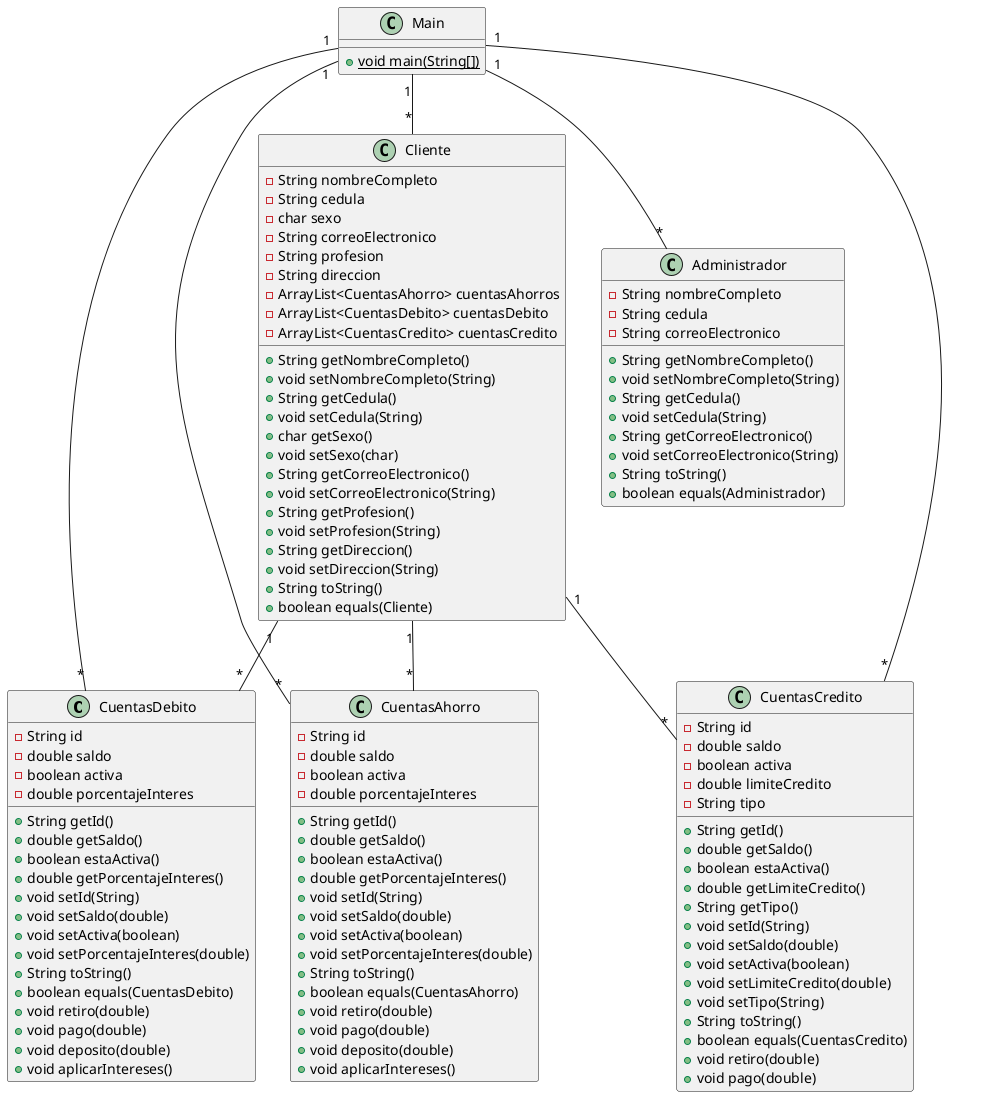@startuml
class CuentasDebito {
- String id
- double saldo
- boolean activa
- double porcentajeInteres
+ String getId()
+ double getSaldo()
+ boolean estaActiva()
+ double getPorcentajeInteres()
+ void setId(String)
+ void setSaldo(double)
+ void setActiva(boolean)
+ void setPorcentajeInteres(double)
+ String toString()
+ boolean equals(CuentasDebito)
+ void retiro(double)
+ void pago(double)
+ void deposito(double)
+ void aplicarIntereses()
}


class Administrador {
- String nombreCompleto
- String cedula
- String correoElectronico
+ String getNombreCompleto()
+ void setNombreCompleto(String)
+ String getCedula()
+ void setCedula(String)
+ String getCorreoElectronico()
+ void setCorreoElectronico(String)
+ String toString()
+ boolean equals(Administrador)
}


class Cliente {
- String nombreCompleto
- String cedula
- char sexo
- String correoElectronico
- String profesion
- String direccion
- ArrayList<CuentasAhorro> cuentasAhorros
- ArrayList<CuentasDebito> cuentasDebito
- ArrayList<CuentasCredito> cuentasCredito
+ String getNombreCompleto()
+ void setNombreCompleto(String)
+ String getCedula()
+ void setCedula(String)
+ char getSexo()
+ void setSexo(char)
+ String getCorreoElectronico()
+ void setCorreoElectronico(String)
+ String getProfesion()
+ void setProfesion(String)
+ String getDireccion()
+ void setDireccion(String)
+ String toString()
+ boolean equals(Cliente)
}


class Main {
+ {static} void main(String[])
}

class CuentasAhorro {
- String id
- double saldo
- boolean activa
- double porcentajeInteres
+ String getId()
+ double getSaldo()
+ boolean estaActiva()
+ double getPorcentajeInteres()
+ void setId(String)
+ void setSaldo(double)
+ void setActiva(boolean)
+ void setPorcentajeInteres(double)
+ String toString()
+ boolean equals(CuentasAhorro)
+ void retiro(double)
+ void pago(double)
+ void deposito(double)
+ void aplicarIntereses()
}


class CuentasCredito {
- String id
- double saldo
- boolean activa
- double limiteCredito
- String tipo
+ String getId()
+ double getSaldo()
+ boolean estaActiva()
+ double getLimiteCredito()
+ String getTipo()
+ void setId(String)
+ void setSaldo(double)
+ void setActiva(boolean)
+ void setLimiteCredito(double)
+ void setTipo(String)
+ String toString()
+ boolean equals(CuentasCredito)
+ void retiro(double)
+ void pago(double)
}

Main "1" -- "*" Cliente
Main "1" -- "*" Administrador
Main "1" -- "*" CuentasAhorro
Main "1" -- "*" CuentasDebito
Main "1" -- "*" CuentasCredito
Cliente "1" -- "*" CuentasAhorro
Cliente "1" -- "*" CuentasDebito
Cliente "1" -- "*" CuentasCredito

@enduml